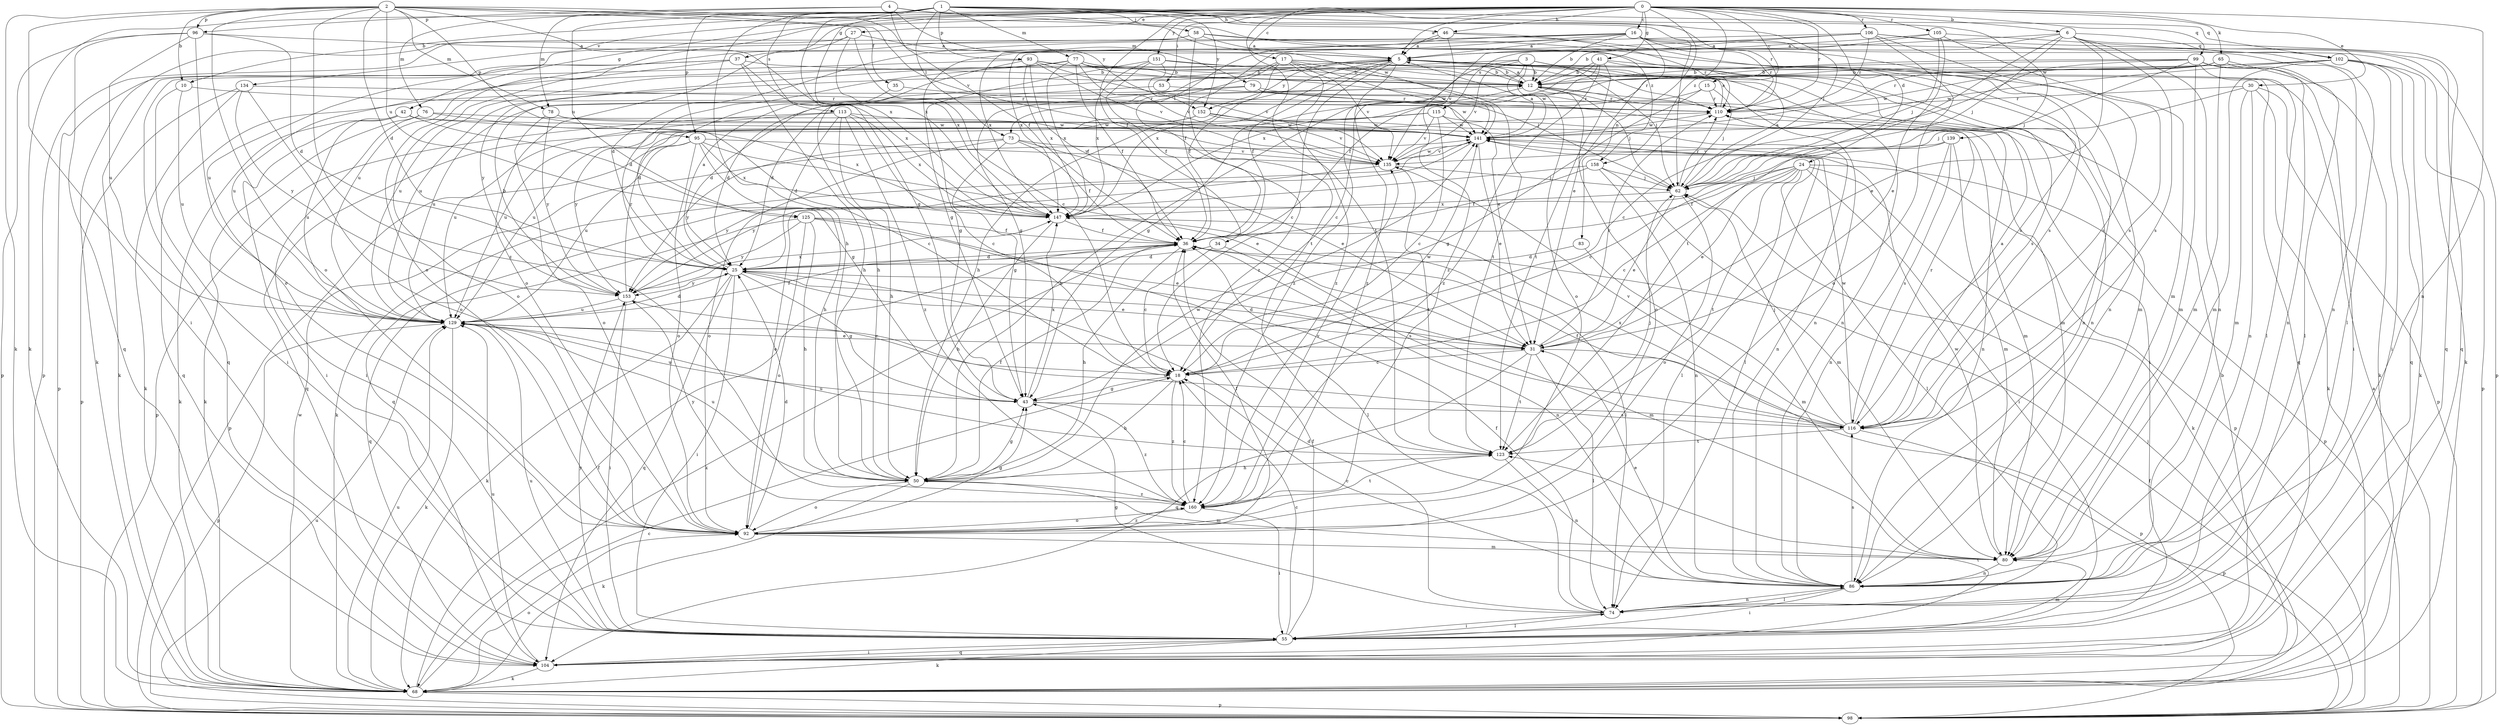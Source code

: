 strict digraph  {
0;
1;
2;
3;
4;
5;
6;
10;
12;
15;
16;
17;
18;
24;
25;
27;
30;
31;
34;
35;
36;
37;
41;
42;
43;
46;
50;
53;
55;
58;
62;
65;
68;
73;
74;
76;
77;
78;
79;
80;
83;
86;
92;
93;
95;
96;
98;
99;
102;
104;
105;
106;
110;
113;
115;
116;
123;
125;
129;
134;
135;
139;
141;
147;
151;
152;
153;
158;
160;
0 -> 5  [label=a];
0 -> 6  [label=b];
0 -> 10  [label=b];
0 -> 15  [label=c];
0 -> 16  [label=c];
0 -> 17  [label=c];
0 -> 24  [label=d];
0 -> 27  [label=e];
0 -> 30  [label=e];
0 -> 34  [label=f];
0 -> 37  [label=g];
0 -> 41  [label=g];
0 -> 42  [label=g];
0 -> 46  [label=h];
0 -> 53  [label=i];
0 -> 65  [label=k];
0 -> 68  [label=k];
0 -> 83  [label=n];
0 -> 86  [label=n];
0 -> 92  [label=o];
0 -> 99  [label=q];
0 -> 105  [label=r];
0 -> 106  [label=r];
0 -> 110  [label=r];
0 -> 123  [label=t];
0 -> 134  [label=v];
0 -> 151  [label=y];
0 -> 158  [label=z];
1 -> 43  [label=g];
1 -> 46  [label=h];
1 -> 50  [label=h];
1 -> 58  [label=j];
1 -> 62  [label=j];
1 -> 73  [label=l];
1 -> 76  [label=m];
1 -> 77  [label=m];
1 -> 93  [label=p];
1 -> 95  [label=p];
1 -> 102  [label=q];
1 -> 110  [label=r];
1 -> 113  [label=s];
1 -> 125  [label=u];
1 -> 139  [label=w];
1 -> 147  [label=x];
1 -> 152  [label=y];
2 -> 10  [label=b];
2 -> 25  [label=d];
2 -> 35  [label=f];
2 -> 55  [label=i];
2 -> 68  [label=k];
2 -> 78  [label=m];
2 -> 92  [label=o];
2 -> 95  [label=p];
2 -> 96  [label=p];
2 -> 125  [label=u];
2 -> 135  [label=v];
2 -> 147  [label=x];
2 -> 152  [label=y];
2 -> 158  [label=z];
2 -> 160  [label=z];
3 -> 12  [label=b];
3 -> 62  [label=j];
3 -> 92  [label=o];
3 -> 110  [label=r];
3 -> 129  [label=u];
3 -> 135  [label=v];
3 -> 141  [label=w];
3 -> 160  [label=z];
4 -> 36  [label=f];
4 -> 62  [label=j];
4 -> 78  [label=m];
4 -> 79  [label=m];
4 -> 96  [label=p];
4 -> 141  [label=w];
5 -> 12  [label=b];
5 -> 18  [label=c];
5 -> 36  [label=f];
5 -> 50  [label=h];
5 -> 80  [label=m];
5 -> 129  [label=u];
5 -> 147  [label=x];
5 -> 152  [label=y];
5 -> 153  [label=y];
5 -> 160  [label=z];
6 -> 31  [label=e];
6 -> 62  [label=j];
6 -> 86  [label=n];
6 -> 102  [label=q];
6 -> 104  [label=q];
6 -> 115  [label=s];
6 -> 116  [label=s];
6 -> 123  [label=t];
6 -> 160  [label=z];
10 -> 55  [label=i];
10 -> 110  [label=r];
10 -> 129  [label=u];
12 -> 5  [label=a];
12 -> 25  [label=d];
12 -> 50  [label=h];
12 -> 55  [label=i];
12 -> 62  [label=j];
12 -> 92  [label=o];
12 -> 110  [label=r];
15 -> 43  [label=g];
15 -> 62  [label=j];
15 -> 110  [label=r];
15 -> 129  [label=u];
16 -> 5  [label=a];
16 -> 12  [label=b];
16 -> 25  [label=d];
16 -> 31  [label=e];
16 -> 36  [label=f];
16 -> 68  [label=k];
16 -> 86  [label=n];
16 -> 98  [label=p];
16 -> 110  [label=r];
16 -> 129  [label=u];
16 -> 147  [label=x];
17 -> 12  [label=b];
17 -> 36  [label=f];
17 -> 43  [label=g];
17 -> 73  [label=l];
17 -> 86  [label=n];
17 -> 123  [label=t];
17 -> 135  [label=v];
17 -> 141  [label=w];
17 -> 160  [label=z];
18 -> 43  [label=g];
18 -> 50  [label=h];
18 -> 141  [label=w];
18 -> 160  [label=z];
24 -> 18  [label=c];
24 -> 31  [label=e];
24 -> 36  [label=f];
24 -> 55  [label=i];
24 -> 62  [label=j];
24 -> 68  [label=k];
24 -> 74  [label=l];
24 -> 98  [label=p];
24 -> 123  [label=t];
24 -> 153  [label=y];
25 -> 5  [label=a];
25 -> 31  [label=e];
25 -> 43  [label=g];
25 -> 55  [label=i];
25 -> 68  [label=k];
25 -> 80  [label=m];
25 -> 104  [label=q];
25 -> 153  [label=y];
27 -> 5  [label=a];
27 -> 18  [label=c];
27 -> 68  [label=k];
27 -> 92  [label=o];
27 -> 147  [label=x];
30 -> 62  [label=j];
30 -> 68  [label=k];
30 -> 80  [label=m];
30 -> 86  [label=n];
30 -> 98  [label=p];
30 -> 110  [label=r];
31 -> 18  [label=c];
31 -> 25  [label=d];
31 -> 74  [label=l];
31 -> 98  [label=p];
31 -> 104  [label=q];
31 -> 110  [label=r];
31 -> 123  [label=t];
34 -> 18  [label=c];
34 -> 25  [label=d];
34 -> 116  [label=s];
35 -> 25  [label=d];
35 -> 110  [label=r];
36 -> 25  [label=d];
36 -> 50  [label=h];
36 -> 68  [label=k];
36 -> 86  [label=n];
37 -> 12  [label=b];
37 -> 50  [label=h];
37 -> 68  [label=k];
37 -> 92  [label=o];
37 -> 98  [label=p];
37 -> 147  [label=x];
41 -> 12  [label=b];
41 -> 18  [label=c];
41 -> 43  [label=g];
41 -> 86  [label=n];
41 -> 116  [label=s];
41 -> 123  [label=t];
41 -> 160  [label=z];
42 -> 43  [label=g];
42 -> 55  [label=i];
42 -> 68  [label=k];
42 -> 129  [label=u];
42 -> 141  [label=w];
42 -> 147  [label=x];
43 -> 116  [label=s];
43 -> 129  [label=u];
43 -> 147  [label=x];
43 -> 160  [label=z];
46 -> 5  [label=a];
46 -> 110  [label=r];
46 -> 116  [label=s];
46 -> 135  [label=v];
46 -> 160  [label=z];
50 -> 36  [label=f];
50 -> 43  [label=g];
50 -> 68  [label=k];
50 -> 80  [label=m];
50 -> 92  [label=o];
50 -> 129  [label=u];
50 -> 141  [label=w];
50 -> 160  [label=z];
53 -> 25  [label=d];
53 -> 110  [label=r];
55 -> 18  [label=c];
55 -> 36  [label=f];
55 -> 68  [label=k];
55 -> 74  [label=l];
55 -> 80  [label=m];
55 -> 104  [label=q];
55 -> 129  [label=u];
55 -> 153  [label=y];
58 -> 5  [label=a];
58 -> 80  [label=m];
58 -> 98  [label=p];
58 -> 116  [label=s];
58 -> 123  [label=t];
58 -> 129  [label=u];
62 -> 5  [label=a];
62 -> 31  [label=e];
62 -> 92  [label=o];
62 -> 110  [label=r];
62 -> 147  [label=x];
65 -> 12  [label=b];
65 -> 74  [label=l];
65 -> 80  [label=m];
65 -> 86  [label=n];
65 -> 110  [label=r];
65 -> 141  [label=w];
68 -> 18  [label=c];
68 -> 36  [label=f];
68 -> 62  [label=j];
68 -> 92  [label=o];
68 -> 98  [label=p];
68 -> 129  [label=u];
68 -> 141  [label=w];
73 -> 31  [label=e];
73 -> 36  [label=f];
73 -> 43  [label=g];
73 -> 92  [label=o];
73 -> 135  [label=v];
73 -> 153  [label=y];
74 -> 25  [label=d];
74 -> 36  [label=f];
74 -> 43  [label=g];
74 -> 55  [label=i];
74 -> 86  [label=n];
76 -> 18  [label=c];
76 -> 55  [label=i];
76 -> 68  [label=k];
76 -> 141  [label=w];
77 -> 12  [label=b];
77 -> 25  [label=d];
77 -> 36  [label=f];
77 -> 62  [label=j];
77 -> 86  [label=n];
77 -> 129  [label=u];
77 -> 135  [label=v];
77 -> 147  [label=x];
78 -> 74  [label=l];
78 -> 92  [label=o];
78 -> 141  [label=w];
78 -> 153  [label=y];
79 -> 25  [label=d];
79 -> 80  [label=m];
79 -> 104  [label=q];
79 -> 110  [label=r];
79 -> 141  [label=w];
80 -> 86  [label=n];
80 -> 141  [label=w];
83 -> 25  [label=d];
83 -> 80  [label=m];
86 -> 18  [label=c];
86 -> 31  [label=e];
86 -> 55  [label=i];
86 -> 74  [label=l];
86 -> 116  [label=s];
92 -> 25  [label=d];
92 -> 36  [label=f];
92 -> 43  [label=g];
92 -> 80  [label=m];
92 -> 160  [label=z];
93 -> 12  [label=b];
93 -> 31  [label=e];
93 -> 36  [label=f];
93 -> 50  [label=h];
93 -> 86  [label=n];
93 -> 104  [label=q];
93 -> 135  [label=v];
93 -> 147  [label=x];
95 -> 31  [label=e];
95 -> 50  [label=h];
95 -> 92  [label=o];
95 -> 98  [label=p];
95 -> 129  [label=u];
95 -> 135  [label=v];
95 -> 147  [label=x];
96 -> 5  [label=a];
96 -> 25  [label=d];
96 -> 92  [label=o];
96 -> 98  [label=p];
96 -> 104  [label=q];
96 -> 129  [label=u];
98 -> 5  [label=a];
98 -> 36  [label=f];
98 -> 129  [label=u];
99 -> 12  [label=b];
99 -> 18  [label=c];
99 -> 36  [label=f];
99 -> 55  [label=i];
99 -> 62  [label=j];
99 -> 68  [label=k];
99 -> 74  [label=l];
99 -> 80  [label=m];
102 -> 12  [label=b];
102 -> 55  [label=i];
102 -> 68  [label=k];
102 -> 80  [label=m];
102 -> 98  [label=p];
102 -> 104  [label=q];
102 -> 141  [label=w];
102 -> 147  [label=x];
104 -> 12  [label=b];
104 -> 55  [label=i];
104 -> 68  [label=k];
104 -> 123  [label=t];
104 -> 129  [label=u];
105 -> 5  [label=a];
105 -> 12  [label=b];
105 -> 31  [label=e];
105 -> 62  [label=j];
105 -> 74  [label=l];
105 -> 116  [label=s];
106 -> 5  [label=a];
106 -> 43  [label=g];
106 -> 86  [label=n];
106 -> 92  [label=o];
106 -> 104  [label=q];
106 -> 110  [label=r];
106 -> 116  [label=s];
106 -> 147  [label=x];
110 -> 5  [label=a];
110 -> 86  [label=n];
110 -> 141  [label=w];
113 -> 18  [label=c];
113 -> 25  [label=d];
113 -> 50  [label=h];
113 -> 98  [label=p];
113 -> 129  [label=u];
113 -> 141  [label=w];
113 -> 147  [label=x];
113 -> 160  [label=z];
115 -> 18  [label=c];
115 -> 80  [label=m];
115 -> 129  [label=u];
115 -> 135  [label=v];
115 -> 141  [label=w];
115 -> 153  [label=y];
116 -> 5  [label=a];
116 -> 36  [label=f];
116 -> 62  [label=j];
116 -> 98  [label=p];
116 -> 110  [label=r];
116 -> 123  [label=t];
116 -> 129  [label=u];
116 -> 135  [label=v];
116 -> 141  [label=w];
116 -> 147  [label=x];
123 -> 50  [label=h];
123 -> 62  [label=j];
123 -> 86  [label=n];
123 -> 129  [label=u];
125 -> 31  [label=e];
125 -> 36  [label=f];
125 -> 50  [label=h];
125 -> 74  [label=l];
125 -> 92  [label=o];
125 -> 104  [label=q];
125 -> 153  [label=y];
129 -> 25  [label=d];
129 -> 31  [label=e];
129 -> 36  [label=f];
129 -> 68  [label=k];
129 -> 98  [label=p];
134 -> 68  [label=k];
134 -> 92  [label=o];
134 -> 98  [label=p];
134 -> 110  [label=r];
134 -> 153  [label=y];
135 -> 62  [label=j];
135 -> 92  [label=o];
135 -> 123  [label=t];
135 -> 141  [label=w];
139 -> 18  [label=c];
139 -> 80  [label=m];
139 -> 86  [label=n];
139 -> 116  [label=s];
139 -> 135  [label=v];
141 -> 5  [label=a];
141 -> 31  [label=e];
141 -> 68  [label=k];
141 -> 74  [label=l];
141 -> 98  [label=p];
141 -> 104  [label=q];
141 -> 135  [label=v];
147 -> 36  [label=f];
147 -> 50  [label=h];
147 -> 74  [label=l];
151 -> 12  [label=b];
151 -> 36  [label=f];
151 -> 43  [label=g];
151 -> 104  [label=q];
151 -> 135  [label=v];
151 -> 147  [label=x];
152 -> 86  [label=n];
152 -> 104  [label=q];
152 -> 129  [label=u];
152 -> 135  [label=v];
152 -> 141  [label=w];
153 -> 12  [label=b];
153 -> 18  [label=c];
153 -> 55  [label=i];
153 -> 110  [label=r];
153 -> 129  [label=u];
153 -> 147  [label=x];
158 -> 36  [label=f];
158 -> 62  [label=j];
158 -> 80  [label=m];
158 -> 86  [label=n];
158 -> 153  [label=y];
160 -> 18  [label=c];
160 -> 55  [label=i];
160 -> 92  [label=o];
160 -> 123  [label=t];
160 -> 135  [label=v];
160 -> 153  [label=y];
}
